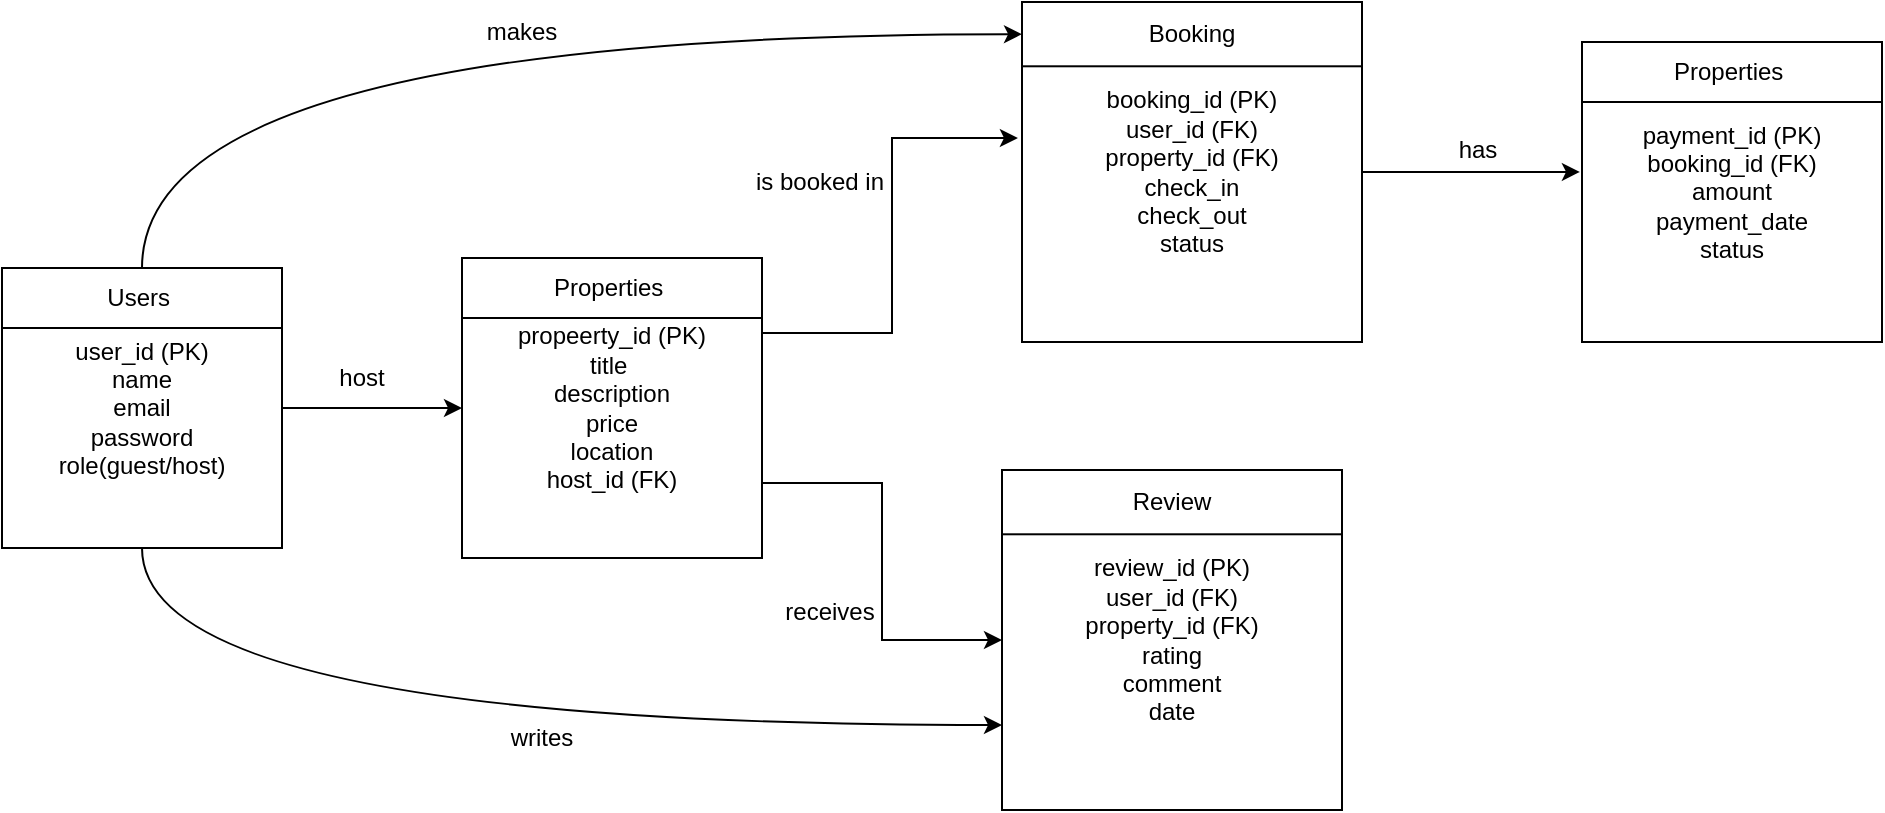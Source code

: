 <mxfile version="28.1.2">
  <diagram name="Page-1" id="heDdaVpOWg3L9oa6YBVw">
    <mxGraphModel grid="1" page="1" gridSize="10" guides="1" tooltips="1" connect="1" arrows="1" fold="1" pageScale="1" pageWidth="850" pageHeight="1100" math="0" shadow="0">
      <root>
        <mxCell id="0" />
        <mxCell id="1" parent="0" />
        <mxCell id="OyV6U5mzsRcXtr5Lz45V-7" value="" style="group" vertex="1" connectable="0" parent="1">
          <mxGeometry x="100" y="230" width="140" height="140" as="geometry" />
        </mxCell>
        <mxCell id="OyV6U5mzsRcXtr5Lz45V-1" value="user_id (PK)&lt;br&gt;name&lt;div&gt;email&lt;/div&gt;&lt;div&gt;password&lt;/div&gt;&lt;div&gt;role(guest/host)&lt;/div&gt;" style="whiteSpace=wrap;html=1;aspect=fixed;" vertex="1" parent="OyV6U5mzsRcXtr5Lz45V-7">
          <mxGeometry width="140" height="140" as="geometry" />
        </mxCell>
        <mxCell id="OyV6U5mzsRcXtr5Lz45V-3" value="Users&amp;nbsp;" style="rounded=0;whiteSpace=wrap;html=1;" vertex="1" parent="OyV6U5mzsRcXtr5Lz45V-7">
          <mxGeometry width="140" height="30" as="geometry" />
        </mxCell>
        <mxCell id="OyV6U5mzsRcXtr5Lz45V-8" value="" style="group" vertex="1" connectable="0" parent="1">
          <mxGeometry x="330" y="225" width="150" height="150" as="geometry" />
        </mxCell>
        <mxCell id="OyV6U5mzsRcXtr5Lz45V-4" value="propeerty_id (PK)&lt;br&gt;title&amp;nbsp;&lt;div&gt;description&lt;/div&gt;&lt;div&gt;price&lt;/div&gt;&lt;div&gt;location&lt;/div&gt;&lt;div&gt;host_id (FK)&lt;/div&gt;" style="whiteSpace=wrap;html=1;aspect=fixed;" vertex="1" parent="OyV6U5mzsRcXtr5Lz45V-8">
          <mxGeometry width="150" height="150" as="geometry" />
        </mxCell>
        <mxCell id="OyV6U5mzsRcXtr5Lz45V-5" value="Properties&amp;nbsp;" style="rounded=0;whiteSpace=wrap;html=1;" vertex="1" parent="OyV6U5mzsRcXtr5Lz45V-8">
          <mxGeometry width="150" height="30" as="geometry" />
        </mxCell>
        <mxCell id="OyV6U5mzsRcXtr5Lz45V-10" value="Booking" style="group;align=left;" vertex="1" connectable="0" parent="1">
          <mxGeometry x="610" y="97" width="170" height="170" as="geometry" />
        </mxCell>
        <mxCell id="OyV6U5mzsRcXtr5Lz45V-6" value="booking_id (PK)&lt;div&gt;user_id (FK)&lt;br&gt;property_id (FK)&lt;br&gt;check_in&lt;/div&gt;&lt;div&gt;check_out&lt;/div&gt;&lt;div&gt;status&lt;/div&gt;" style="whiteSpace=wrap;html=1;aspect=fixed;" vertex="1" parent="OyV6U5mzsRcXtr5Lz45V-10">
          <mxGeometry width="170" height="170" as="geometry" />
        </mxCell>
        <mxCell id="OyV6U5mzsRcXtr5Lz45V-9" value="Booking" style="rounded=0;whiteSpace=wrap;html=1;" vertex="1" parent="OyV6U5mzsRcXtr5Lz45V-10">
          <mxGeometry width="170" height="32.143" as="geometry" />
        </mxCell>
        <mxCell id="xxkH_9Tzrbpp6LRX0Ouf-2" value="Review" style="group" vertex="1" connectable="0" parent="1">
          <mxGeometry x="600" y="331" width="170" height="170" as="geometry" />
        </mxCell>
        <mxCell id="xxkH_9Tzrbpp6LRX0Ouf-3" value="review_id (PK)&lt;div&gt;user_id (FK)&lt;br&gt;property_id (FK)&lt;br&gt;&lt;/div&gt;&lt;div&gt;rating&lt;/div&gt;&lt;div&gt;comment&lt;/div&gt;&lt;div&gt;date&lt;/div&gt;" style="whiteSpace=wrap;html=1;aspect=fixed;" vertex="1" parent="xxkH_9Tzrbpp6LRX0Ouf-2">
          <mxGeometry width="170" height="170" as="geometry" />
        </mxCell>
        <mxCell id="xxkH_9Tzrbpp6LRX0Ouf-4" value="Review" style="rounded=0;whiteSpace=wrap;html=1;" vertex="1" parent="xxkH_9Tzrbpp6LRX0Ouf-2">
          <mxGeometry width="170" height="32.143" as="geometry" />
        </mxCell>
        <mxCell id="xxkH_9Tzrbpp6LRX0Ouf-5" value="" style="group" vertex="1" connectable="0" parent="1">
          <mxGeometry x="890" y="117" width="150" height="150" as="geometry" />
        </mxCell>
        <mxCell id="xxkH_9Tzrbpp6LRX0Ouf-6" value="payment_id (PK)&lt;div&gt;booking_id (FK)&lt;/div&gt;&lt;div&gt;amount&lt;/div&gt;&lt;div&gt;payment_date&lt;/div&gt;&lt;div&gt;status&lt;/div&gt;" style="whiteSpace=wrap;html=1;aspect=fixed;" vertex="1" parent="xxkH_9Tzrbpp6LRX0Ouf-5">
          <mxGeometry width="150" height="150" as="geometry" />
        </mxCell>
        <mxCell id="xxkH_9Tzrbpp6LRX0Ouf-7" value="Properties&amp;nbsp;" style="rounded=0;whiteSpace=wrap;html=1;" vertex="1" parent="xxkH_9Tzrbpp6LRX0Ouf-5">
          <mxGeometry width="150" height="30" as="geometry" />
        </mxCell>
        <mxCell id="2RGdod2GG3LAPX-P4tEb-2" style="edgeStyle=orthogonalEdgeStyle;rounded=0;orthogonalLoop=1;jettySize=auto;html=1;exitX=1;exitY=0.5;exitDx=0;exitDy=0;entryX=0;entryY=0.5;entryDx=0;entryDy=0;" edge="1" parent="1" source="OyV6U5mzsRcXtr5Lz45V-1" target="OyV6U5mzsRcXtr5Lz45V-4">
          <mxGeometry relative="1" as="geometry" />
        </mxCell>
        <mxCell id="2RGdod2GG3LAPX-P4tEb-3" style="edgeStyle=orthogonalEdgeStyle;rounded=0;orthogonalLoop=1;jettySize=auto;html=1;entryX=-0.012;entryY=0.4;entryDx=0;entryDy=0;exitX=1;exitY=0.25;exitDx=0;exitDy=0;entryPerimeter=0;" edge="1" parent="1" source="OyV6U5mzsRcXtr5Lz45V-4" target="OyV6U5mzsRcXtr5Lz45V-6">
          <mxGeometry relative="1" as="geometry">
            <mxPoint x="480" y="300" as="sourcePoint" />
          </mxGeometry>
        </mxCell>
        <mxCell id="2RGdod2GG3LAPX-P4tEb-4" style="edgeStyle=orthogonalEdgeStyle;rounded=0;orthogonalLoop=1;jettySize=auto;html=1;exitX=1;exitY=0.75;exitDx=0;exitDy=0;entryX=0;entryY=0.5;entryDx=0;entryDy=0;" edge="1" parent="1" source="OyV6U5mzsRcXtr5Lz45V-4" target="xxkH_9Tzrbpp6LRX0Ouf-3">
          <mxGeometry relative="1" as="geometry" />
        </mxCell>
        <mxCell id="2RGdod2GG3LAPX-P4tEb-5" style="edgeStyle=orthogonalEdgeStyle;rounded=0;orthogonalLoop=1;jettySize=auto;html=1;exitX=1;exitY=0.5;exitDx=0;exitDy=0;entryX=-0.007;entryY=0.433;entryDx=0;entryDy=0;entryPerimeter=0;" edge="1" parent="1" source="OyV6U5mzsRcXtr5Lz45V-6" target="xxkH_9Tzrbpp6LRX0Ouf-6">
          <mxGeometry relative="1" as="geometry" />
        </mxCell>
        <mxCell id="2RGdod2GG3LAPX-P4tEb-6" style="edgeStyle=orthogonalEdgeStyle;curved=1;rounded=0;orthogonalLoop=1;jettySize=auto;html=1;exitX=0.5;exitY=0;exitDx=0;exitDy=0;entryX=0;entryY=0.5;entryDx=0;entryDy=0;" edge="1" parent="1" source="OyV6U5mzsRcXtr5Lz45V-3" target="OyV6U5mzsRcXtr5Lz45V-9">
          <mxGeometry relative="1" as="geometry" />
        </mxCell>
        <mxCell id="2RGdod2GG3LAPX-P4tEb-8" value="makes" style="text;html=1;align=center;verticalAlign=middle;whiteSpace=wrap;rounded=0;rotation=0;" vertex="1" parent="1">
          <mxGeometry x="330" y="97" width="60" height="30" as="geometry" />
        </mxCell>
        <mxCell id="2RGdod2GG3LAPX-P4tEb-9" value="host" style="text;html=1;align=center;verticalAlign=middle;whiteSpace=wrap;rounded=0;" vertex="1" parent="1">
          <mxGeometry x="250" y="270" width="60" height="30" as="geometry" />
        </mxCell>
        <mxCell id="2RGdod2GG3LAPX-P4tEb-10" value="writes" style="text;html=1;align=center;verticalAlign=middle;whiteSpace=wrap;rounded=0;" vertex="1" parent="1">
          <mxGeometry x="340" y="450" width="60" height="30" as="geometry" />
        </mxCell>
        <mxCell id="2RGdod2GG3LAPX-P4tEb-11" value="has" style="text;html=1;align=center;verticalAlign=middle;whiteSpace=wrap;rounded=0;" vertex="1" parent="1">
          <mxGeometry x="808" y="156" width="60" height="30" as="geometry" />
        </mxCell>
        <mxCell id="2RGdod2GG3LAPX-P4tEb-12" value="is booked in" style="text;html=1;align=center;verticalAlign=middle;whiteSpace=wrap;rounded=0;" vertex="1" parent="1">
          <mxGeometry x="469" y="172" width="80" height="30" as="geometry" />
        </mxCell>
        <mxCell id="2RGdod2GG3LAPX-P4tEb-13" value="receives" style="text;html=1;align=center;verticalAlign=middle;whiteSpace=wrap;rounded=0;" vertex="1" parent="1">
          <mxGeometry x="484" y="387" width="60" height="30" as="geometry" />
        </mxCell>
        <mxCell id="2RGdod2GG3LAPX-P4tEb-16" style="edgeStyle=orthogonalEdgeStyle;curved=1;rounded=0;orthogonalLoop=1;jettySize=auto;html=1;exitX=0.5;exitY=1;exitDx=0;exitDy=0;entryX=0;entryY=0.75;entryDx=0;entryDy=0;" edge="1" parent="1" source="OyV6U5mzsRcXtr5Lz45V-1" target="xxkH_9Tzrbpp6LRX0Ouf-3">
          <mxGeometry relative="1" as="geometry" />
        </mxCell>
      </root>
    </mxGraphModel>
  </diagram>
</mxfile>
